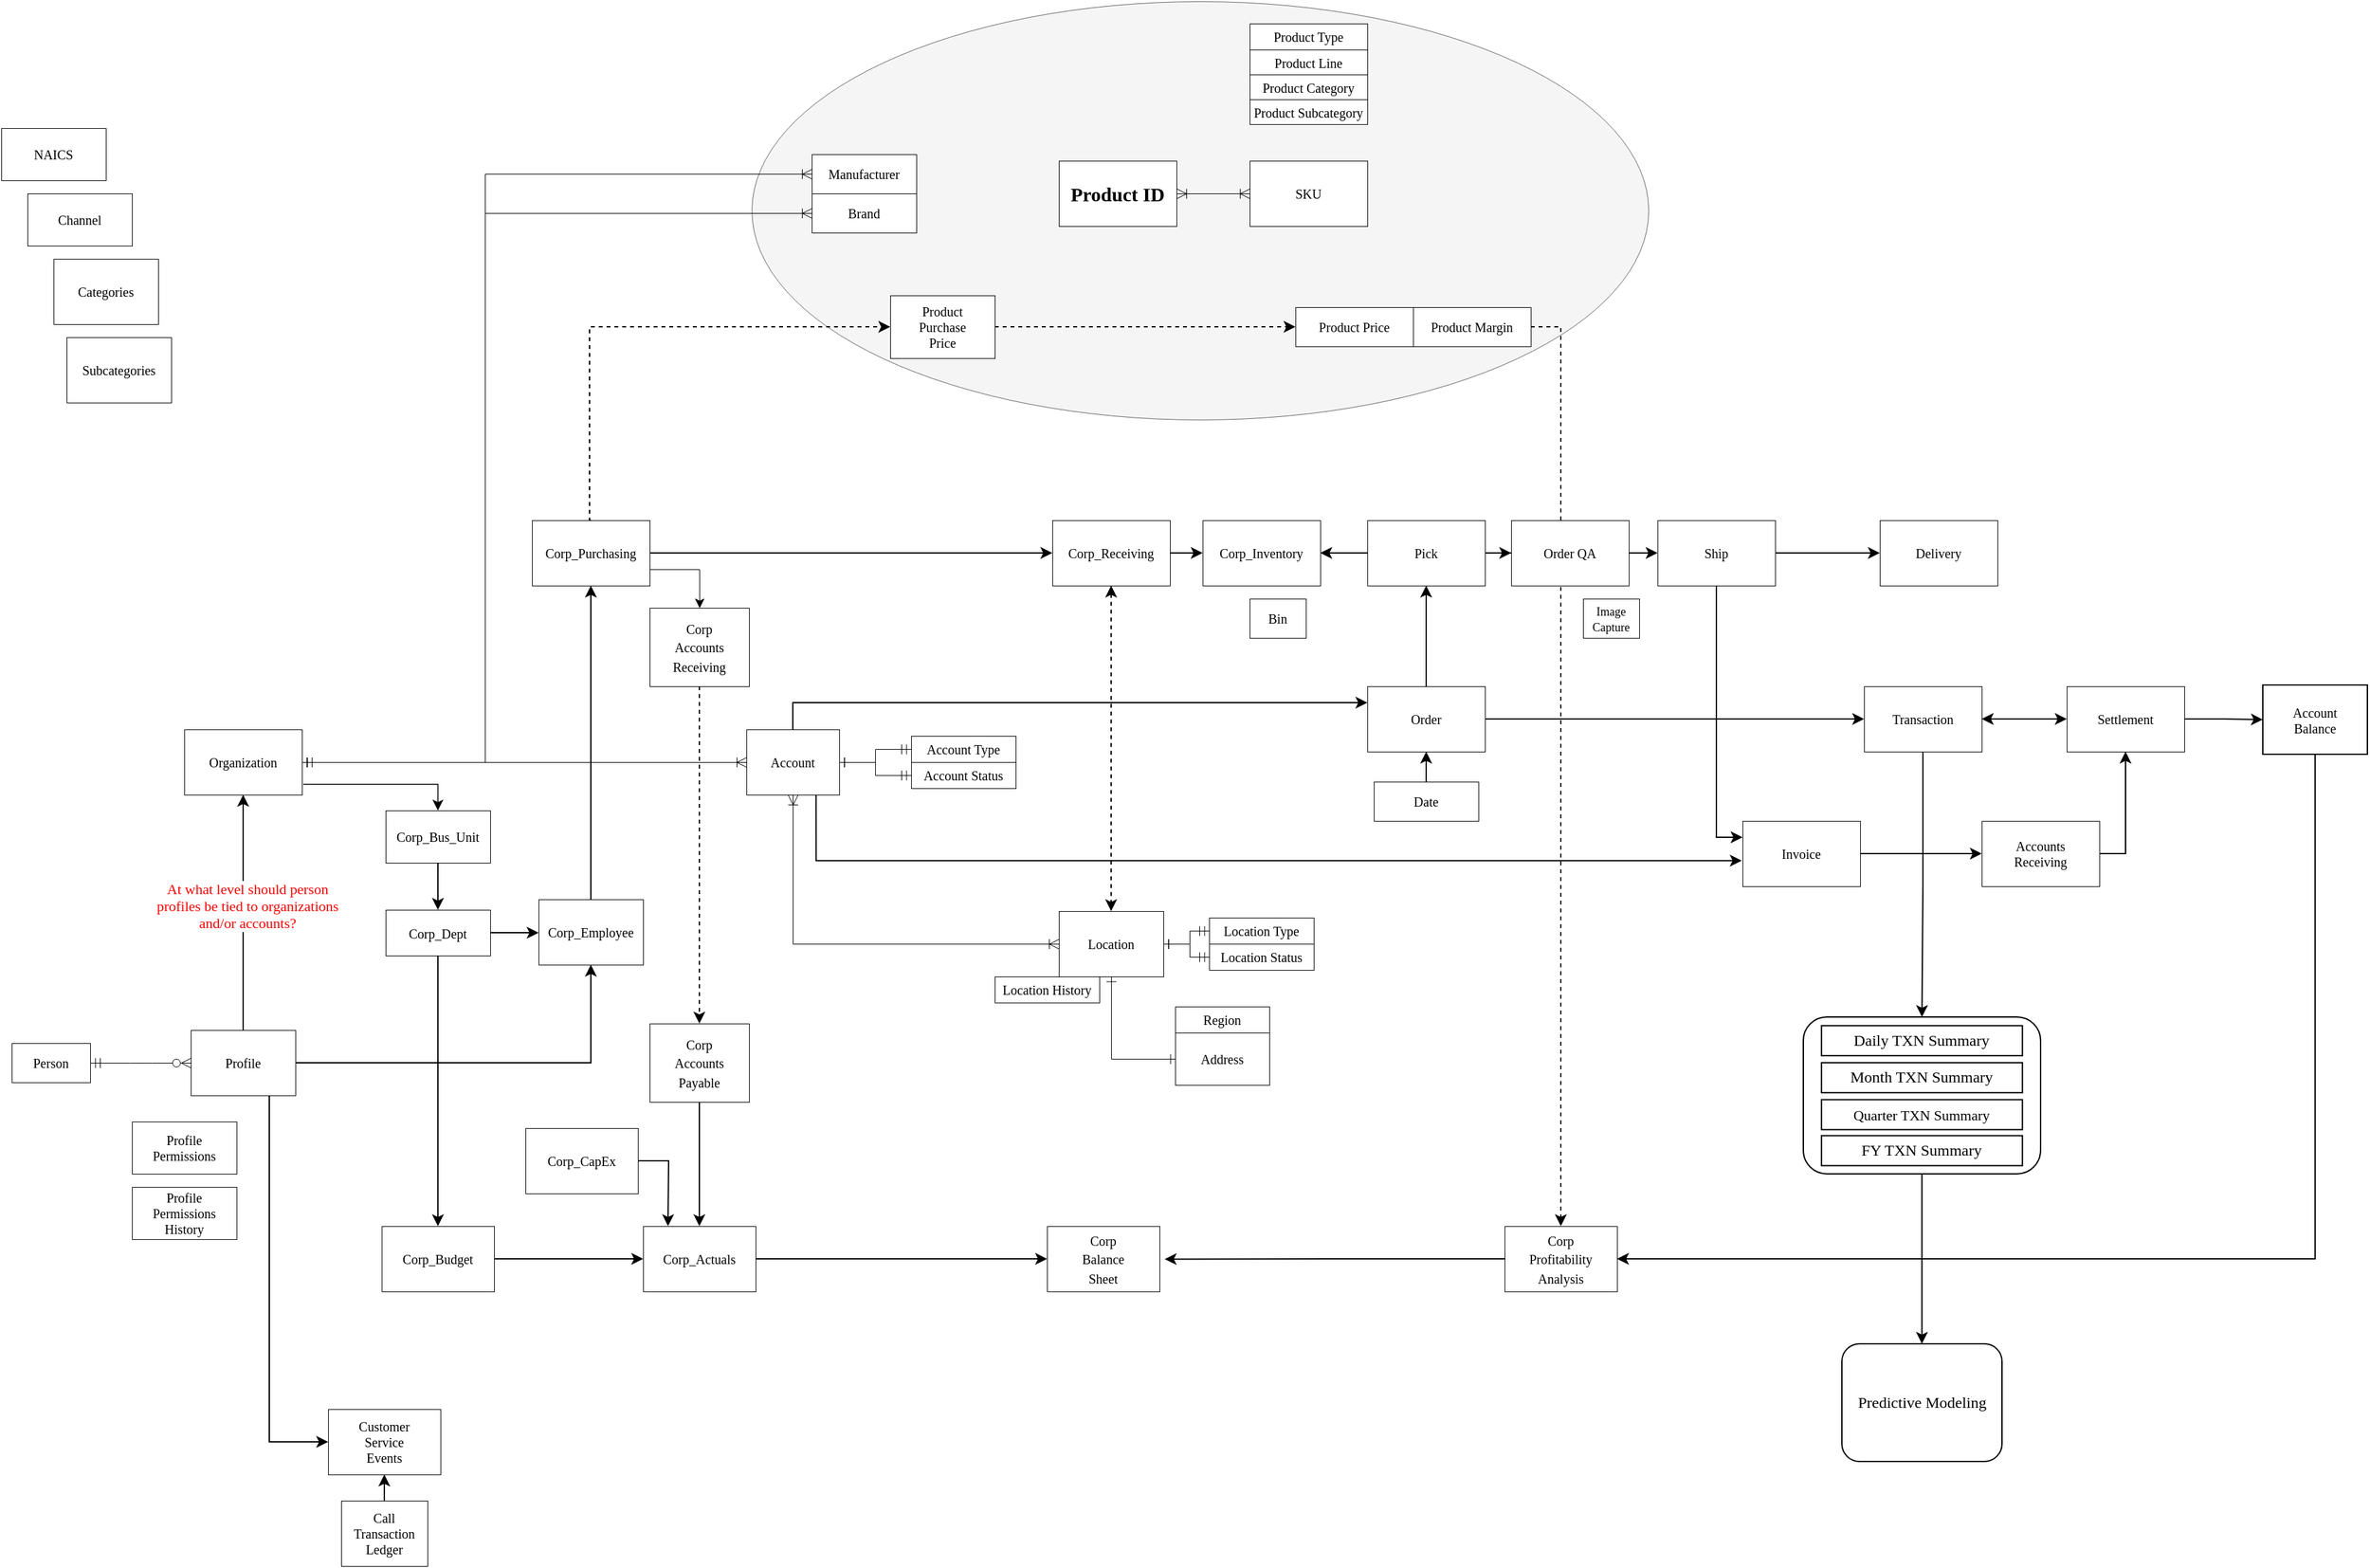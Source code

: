 <mxfile version="24.7.6">
  <diagram name="Conceptual-DM" id="KIrqLjhTBJLKY9A5fa0m">
    <mxGraphModel dx="1358" dy="1911" grid="1" gridSize="10" guides="1" tooltips="1" connect="1" arrows="1" fold="1" page="1" pageScale="1" pageWidth="850" pageHeight="1100" math="0" shadow="0">
      <root>
        <mxCell id="0" />
        <mxCell id="1" parent="0" />
        <mxCell id="O6WFtST-XG4hHvZRbEac-126" value="" style="ellipse;whiteSpace=wrap;html=1;fillColor=#f5f5f5;fontColor=#333333;strokeColor=#666666;strokeWidth=0.5;" vertex="1" parent="1">
          <mxGeometry x="844" y="-777" width="686" height="320" as="geometry" />
        </mxCell>
        <mxCell id="O6WFtST-XG4hHvZRbEac-144" style="edgeStyle=orthogonalEdgeStyle;rounded=0;orthogonalLoop=1;jettySize=auto;html=1;entryX=0;entryY=0.5;entryDx=0;entryDy=0;strokeWidth=0.5;endArrow=ERoneToMany;endFill=0;startArrow=ERoneToMany;startFill=0;" edge="1" parent="1" source="O6WFtST-XG4hHvZRbEac-8" target="O6WFtST-XG4hHvZRbEac-24">
          <mxGeometry relative="1" as="geometry" />
        </mxCell>
        <mxCell id="O6WFtST-XG4hHvZRbEac-8" value="&lt;b&gt;&lt;font style=&quot;font-size: 15px;&quot;&gt;Product ID&lt;/font&gt;&lt;/b&gt;" style="rounded=0;whiteSpace=wrap;html=1;strokeWidth=0.5;fontStyle=0;fontSize=10;fontFamily=Times New Roman;" vertex="1" parent="1">
          <mxGeometry x="1079" y="-655" width="90" height="50" as="geometry" />
        </mxCell>
        <mxCell id="O6WFtST-XG4hHvZRbEac-46" style="edgeStyle=orthogonalEdgeStyle;rounded=0;orthogonalLoop=1;jettySize=auto;html=1;exitX=1;exitY=0.5;exitDx=0;exitDy=0;entryX=0;entryY=0.5;entryDx=0;entryDy=0;startArrow=ERmandOne;startFill=0;endArrow=ERoneToMany;endFill=0;strokeWidth=0.5;" edge="1" parent="1" source="O6WFtST-XG4hHvZRbEac-9" target="O6WFtST-XG4hHvZRbEac-13">
          <mxGeometry relative="1" as="geometry" />
        </mxCell>
        <mxCell id="O6WFtST-XG4hHvZRbEac-71" style="edgeStyle=orthogonalEdgeStyle;rounded=0;orthogonalLoop=1;jettySize=auto;html=1;exitX=1.011;exitY=0.84;exitDx=0;exitDy=0;entryX=0.5;entryY=0;entryDx=0;entryDy=0;strokeWidth=0.75;exitPerimeter=0;" edge="1" parent="1" source="O6WFtST-XG4hHvZRbEac-9" target="O6WFtST-XG4hHvZRbEac-27">
          <mxGeometry relative="1" as="geometry" />
        </mxCell>
        <mxCell id="O6WFtST-XG4hHvZRbEac-9" value="Organization" style="rounded=0;whiteSpace=wrap;html=1;strokeWidth=0.5;fontStyle=0;fontSize=10;fontFamily=Times New Roman;" vertex="1" parent="1">
          <mxGeometry x="410" y="-220" width="90" height="50" as="geometry" />
        </mxCell>
        <mxCell id="O6WFtST-XG4hHvZRbEac-10" value="Person" style="rounded=0;whiteSpace=wrap;html=1;strokeWidth=0.5;fontStyle=0;fontSize=10;fontFamily=Times New Roman;" vertex="1" parent="1">
          <mxGeometry x="278" y="20" width="60" height="30" as="geometry" />
        </mxCell>
        <mxCell id="O6WFtST-XG4hHvZRbEac-87" style="edgeStyle=orthogonalEdgeStyle;rounded=0;orthogonalLoop=1;jettySize=auto;html=1;entryX=0.5;entryY=1;entryDx=0;entryDy=0;" edge="1" parent="1" source="O6WFtST-XG4hHvZRbEac-12" target="O6WFtST-XG4hHvZRbEac-9">
          <mxGeometry relative="1" as="geometry" />
        </mxCell>
        <mxCell id="O6WFtST-XG4hHvZRbEac-88" value="&lt;font color=&quot;#ff0000&quot; face=&quot;Times New Roman&quot;&gt;At what level should person &lt;br&gt;profiles be tied to organizations&lt;br&gt; and/or accounts?&lt;br&gt;&lt;/font&gt;" style="edgeLabel;html=1;align=center;verticalAlign=middle;resizable=0;points=[];" vertex="1" connectable="0" parent="O6WFtST-XG4hHvZRbEac-87">
          <mxGeometry x="0.058" y="-3" relative="1" as="geometry">
            <mxPoint as="offset" />
          </mxGeometry>
        </mxCell>
        <mxCell id="O6WFtST-XG4hHvZRbEac-92" style="edgeStyle=orthogonalEdgeStyle;rounded=0;orthogonalLoop=1;jettySize=auto;html=1;entryX=0.5;entryY=1;entryDx=0;entryDy=0;" edge="1" parent="1" source="O6WFtST-XG4hHvZRbEac-12" target="O6WFtST-XG4hHvZRbEac-25">
          <mxGeometry relative="1" as="geometry" />
        </mxCell>
        <mxCell id="O6WFtST-XG4hHvZRbEac-157" style="edgeStyle=orthogonalEdgeStyle;rounded=0;orthogonalLoop=1;jettySize=auto;html=1;exitX=0.75;exitY=1;exitDx=0;exitDy=0;entryX=0;entryY=0.5;entryDx=0;entryDy=0;" edge="1" parent="1" source="O6WFtST-XG4hHvZRbEac-12" target="O6WFtST-XG4hHvZRbEac-158">
          <mxGeometry relative="1" as="geometry">
            <mxPoint x="474.8" y="330" as="targetPoint" />
          </mxGeometry>
        </mxCell>
        <mxCell id="O6WFtST-XG4hHvZRbEac-12" value="Profile" style="rounded=0;whiteSpace=wrap;html=1;strokeWidth=0.5;fontStyle=0;fontSize=10;fontFamily=Times New Roman;" vertex="1" parent="1">
          <mxGeometry x="415" y="10" width="80" height="50" as="geometry" />
        </mxCell>
        <mxCell id="O6WFtST-XG4hHvZRbEac-49" style="edgeStyle=orthogonalEdgeStyle;rounded=0;orthogonalLoop=1;jettySize=auto;html=1;exitX=1;exitY=0.5;exitDx=0;exitDy=0;startArrow=ERone;startFill=0;strokeWidth=0.5;endArrow=ERmandOne;endFill=0;" edge="1" parent="1" source="O6WFtST-XG4hHvZRbEac-13" target="O6WFtST-XG4hHvZRbEac-41">
          <mxGeometry relative="1" as="geometry" />
        </mxCell>
        <mxCell id="O6WFtST-XG4hHvZRbEac-82" style="edgeStyle=orthogonalEdgeStyle;rounded=0;orthogonalLoop=1;jettySize=auto;html=1;entryX=0;entryY=0.5;entryDx=0;entryDy=0;startArrow=ERoneToMany;startFill=0;endArrow=ERoneToMany;endFill=0;strokeWidth=0.5;exitX=0.5;exitY=1;exitDx=0;exitDy=0;" edge="1" parent="1" source="O6WFtST-XG4hHvZRbEac-13" target="O6WFtST-XG4hHvZRbEac-63">
          <mxGeometry relative="1" as="geometry">
            <mxPoint x="880" y="-90" as="sourcePoint" />
          </mxGeometry>
        </mxCell>
        <mxCell id="O6WFtST-XG4hHvZRbEac-115" style="edgeStyle=orthogonalEdgeStyle;rounded=0;orthogonalLoop=1;jettySize=auto;html=1;exitX=0.5;exitY=0;exitDx=0;exitDy=0;entryX=0;entryY=0.25;entryDx=0;entryDy=0;" edge="1" parent="1" source="O6WFtST-XG4hHvZRbEac-13" target="O6WFtST-XG4hHvZRbEac-36">
          <mxGeometry relative="1" as="geometry" />
        </mxCell>
        <mxCell id="O6WFtST-XG4hHvZRbEac-13" value="Account" style="rounded=0;whiteSpace=wrap;html=1;strokeWidth=0.5;fontStyle=0;fontSize=10;fontFamily=Times New Roman;" vertex="1" parent="1">
          <mxGeometry x="840" y="-220" width="71" height="50" as="geometry" />
        </mxCell>
        <mxCell id="O6WFtST-XG4hHvZRbEac-16" value="Categories" style="rounded=0;whiteSpace=wrap;html=1;strokeWidth=0.5;fontStyle=0;fontSize=10;fontFamily=Times New Roman;" vertex="1" parent="1">
          <mxGeometry x="310" y="-580" width="80" height="50" as="geometry" />
        </mxCell>
        <mxCell id="O6WFtST-XG4hHvZRbEac-17" value="Brand" style="rounded=0;whiteSpace=wrap;html=1;strokeWidth=0.5;fontStyle=0;fontSize=10;fontFamily=Times New Roman;" vertex="1" parent="1">
          <mxGeometry x="890" y="-630" width="80" height="30" as="geometry" />
        </mxCell>
        <mxCell id="O6WFtST-XG4hHvZRbEac-18" value="Manufacturer" style="rounded=0;whiteSpace=wrap;html=1;strokeWidth=0.5;fontStyle=0;fontSize=10;fontFamily=Times New Roman;" vertex="1" parent="1">
          <mxGeometry x="890" y="-660" width="80" height="30" as="geometry" />
        </mxCell>
        <mxCell id="O6WFtST-XG4hHvZRbEac-20" value="" style="edgeStyle=entityRelationEdgeStyle;fontSize=12;html=1;endArrow=ERzeroToMany;startArrow=ERmandOne;rounded=0;strokeWidth=0.5;exitX=1;exitY=0.5;exitDx=0;exitDy=0;entryX=0;entryY=0.5;entryDx=0;entryDy=0;" edge="1" parent="1" source="O6WFtST-XG4hHvZRbEac-10" target="O6WFtST-XG4hHvZRbEac-12">
          <mxGeometry width="100" height="100" relative="1" as="geometry">
            <mxPoint x="350" y="220" as="sourcePoint" />
            <mxPoint x="450" y="120" as="targetPoint" />
          </mxGeometry>
        </mxCell>
        <mxCell id="O6WFtST-XG4hHvZRbEac-21" value="NAICS" style="rounded=0;whiteSpace=wrap;html=1;strokeWidth=0.5;fontStyle=0;fontSize=10;fontFamily=Times New Roman;" vertex="1" parent="1">
          <mxGeometry x="270" y="-680" width="80" height="40" as="geometry" />
        </mxCell>
        <mxCell id="O6WFtST-XG4hHvZRbEac-22" value="Address" style="rounded=0;whiteSpace=wrap;html=1;strokeWidth=0.5;fontStyle=0;fontSize=10;fontFamily=Times New Roman;" vertex="1" parent="1">
          <mxGeometry x="1168" y="12" width="72" height="40" as="geometry" />
        </mxCell>
        <mxCell id="O6WFtST-XG4hHvZRbEac-23" value="Subcategories" style="rounded=0;whiteSpace=wrap;html=1;strokeWidth=0.5;fontStyle=0;fontSize=10;fontFamily=Times New Roman;" vertex="1" parent="1">
          <mxGeometry x="320" y="-520" width="80" height="50" as="geometry" />
        </mxCell>
        <mxCell id="O6WFtST-XG4hHvZRbEac-24" value="SKU" style="rounded=0;whiteSpace=wrap;html=1;strokeWidth=0.5;fontStyle=0;fontSize=10;fontFamily=Times New Roman;" vertex="1" parent="1">
          <mxGeometry x="1225" y="-655" width="90" height="50" as="geometry" />
        </mxCell>
        <mxCell id="O6WFtST-XG4hHvZRbEac-93" style="edgeStyle=orthogonalEdgeStyle;rounded=0;orthogonalLoop=1;jettySize=auto;html=1;entryX=0.5;entryY=1;entryDx=0;entryDy=0;" edge="1" parent="1" source="O6WFtST-XG4hHvZRbEac-25" target="O6WFtST-XG4hHvZRbEac-30">
          <mxGeometry relative="1" as="geometry" />
        </mxCell>
        <mxCell id="O6WFtST-XG4hHvZRbEac-25" value="Corp_Employee" style="rounded=0;whiteSpace=wrap;html=1;strokeWidth=0.5;fontStyle=0;fontSize=10;fontFamily=Times New Roman;" vertex="1" parent="1">
          <mxGeometry x="681" y="-90" width="80" height="50" as="geometry" />
        </mxCell>
        <mxCell id="O6WFtST-XG4hHvZRbEac-91" style="edgeStyle=orthogonalEdgeStyle;rounded=0;orthogonalLoop=1;jettySize=auto;html=1;exitX=1;exitY=0.5;exitDx=0;exitDy=0;entryX=0;entryY=0.5;entryDx=0;entryDy=0;" edge="1" parent="1" source="O6WFtST-XG4hHvZRbEac-26" target="O6WFtST-XG4hHvZRbEac-25">
          <mxGeometry relative="1" as="geometry" />
        </mxCell>
        <mxCell id="O6WFtST-XG4hHvZRbEac-130" style="edgeStyle=orthogonalEdgeStyle;rounded=0;orthogonalLoop=1;jettySize=auto;html=1;" edge="1" parent="1" source="O6WFtST-XG4hHvZRbEac-26" target="O6WFtST-XG4hHvZRbEac-131">
          <mxGeometry relative="1" as="geometry">
            <mxPoint x="604" y="290" as="targetPoint" />
          </mxGeometry>
        </mxCell>
        <mxCell id="O6WFtST-XG4hHvZRbEac-26" value="Corp_Dept" style="rounded=0;whiteSpace=wrap;html=1;strokeWidth=0.5;fontStyle=0;fontSize=10;fontFamily=Times New Roman;" vertex="1" parent="1">
          <mxGeometry x="564" y="-82" width="80" height="35" as="geometry" />
        </mxCell>
        <mxCell id="O6WFtST-XG4hHvZRbEac-90" style="edgeStyle=orthogonalEdgeStyle;rounded=0;orthogonalLoop=1;jettySize=auto;html=1;exitX=0.5;exitY=1;exitDx=0;exitDy=0;entryX=0.5;entryY=0;entryDx=0;entryDy=0;" edge="1" parent="1" source="O6WFtST-XG4hHvZRbEac-27" target="O6WFtST-XG4hHvZRbEac-26">
          <mxGeometry relative="1" as="geometry" />
        </mxCell>
        <mxCell id="O6WFtST-XG4hHvZRbEac-27" value="Corp_Bus_Unit" style="rounded=0;whiteSpace=wrap;html=1;strokeWidth=0.5;fontStyle=0;fontSize=10;fontFamily=Times New Roman;" vertex="1" parent="1">
          <mxGeometry x="564" y="-158" width="80" height="40" as="geometry" />
        </mxCell>
        <mxCell id="O6WFtST-XG4hHvZRbEac-28" value="Channel" style="rounded=0;whiteSpace=wrap;html=1;strokeWidth=0.5;fontStyle=0;fontSize=10;fontFamily=Times New Roman;" vertex="1" parent="1">
          <mxGeometry x="290" y="-630" width="80" height="40" as="geometry" />
        </mxCell>
        <mxCell id="O6WFtST-XG4hHvZRbEac-29" value="Corp_Inventory" style="rounded=0;whiteSpace=wrap;html=1;strokeWidth=0.5;fontStyle=0;fontSize=10;fontFamily=Times New Roman;" vertex="1" parent="1">
          <mxGeometry x="1189" y="-380" width="90" height="50" as="geometry" />
        </mxCell>
        <mxCell id="O6WFtST-XG4hHvZRbEac-96" style="edgeStyle=orthogonalEdgeStyle;rounded=0;orthogonalLoop=1;jettySize=auto;html=1;exitX=1;exitY=0.5;exitDx=0;exitDy=0;entryX=0;entryY=0.5;entryDx=0;entryDy=0;" edge="1" parent="1" source="O6WFtST-XG4hHvZRbEac-30" target="O6WFtST-XG4hHvZRbEac-94">
          <mxGeometry relative="1" as="geometry" />
        </mxCell>
        <mxCell id="O6WFtST-XG4hHvZRbEac-152" style="edgeStyle=orthogonalEdgeStyle;rounded=0;orthogonalLoop=1;jettySize=auto;html=1;exitX=1;exitY=0.75;exitDx=0;exitDy=0;strokeWidth=0.5;" edge="1" parent="1" source="O6WFtST-XG4hHvZRbEac-30" target="O6WFtST-XG4hHvZRbEac-151">
          <mxGeometry relative="1" as="geometry" />
        </mxCell>
        <mxCell id="O6WFtST-XG4hHvZRbEac-30" value="Corp_Purchasing" style="rounded=0;whiteSpace=wrap;html=1;strokeWidth=0.5;fontStyle=0;fontSize=10;fontFamily=Times New Roman;" vertex="1" parent="1">
          <mxGeometry x="676" y="-380" width="90" height="50" as="geometry" />
        </mxCell>
        <mxCell id="O6WFtST-XG4hHvZRbEac-103" style="edgeStyle=orthogonalEdgeStyle;rounded=0;orthogonalLoop=1;jettySize=auto;html=1;exitX=1;exitY=0.5;exitDx=0;exitDy=0;entryX=0;entryY=0.5;entryDx=0;entryDy=0;startArrow=classic;startFill=1;" edge="1" parent="1" source="O6WFtST-XG4hHvZRbEac-31" target="O6WFtST-XG4hHvZRbEac-38">
          <mxGeometry relative="1" as="geometry" />
        </mxCell>
        <mxCell id="O6WFtST-XG4hHvZRbEac-136" style="edgeStyle=orthogonalEdgeStyle;rounded=0;orthogonalLoop=1;jettySize=auto;html=1;exitX=0.5;exitY=1;exitDx=0;exitDy=0;entryX=1;entryY=0.5;entryDx=0;entryDy=0;" edge="1" parent="1" source="O6WFtST-XG4hHvZRbEac-120" target="O6WFtST-XG4hHvZRbEac-137">
          <mxGeometry relative="1" as="geometry">
            <mxPoint x="1740.2" y="140" as="targetPoint" />
          </mxGeometry>
        </mxCell>
        <mxCell id="O6WFtST-XG4hHvZRbEac-164" style="edgeStyle=orthogonalEdgeStyle;rounded=0;orthogonalLoop=1;jettySize=auto;html=1;exitX=0.5;exitY=1;exitDx=0;exitDy=0;entryX=0.5;entryY=0;entryDx=0;entryDy=0;" edge="1" parent="1" source="O6WFtST-XG4hHvZRbEac-31" target="O6WFtST-XG4hHvZRbEac-165">
          <mxGeometry relative="1" as="geometry">
            <mxPoint x="1740.4" y="30" as="targetPoint" />
          </mxGeometry>
        </mxCell>
        <mxCell id="O6WFtST-XG4hHvZRbEac-31" value="Transaction" style="rounded=0;whiteSpace=wrap;html=1;strokeWidth=0.5;fontStyle=0;fontSize=10;fontFamily=Times New Roman;" vertex="1" parent="1">
          <mxGeometry x="1695" y="-253" width="90" height="50" as="geometry" />
        </mxCell>
        <mxCell id="O6WFtST-XG4hHvZRbEac-32" value="Region" style="rounded=0;whiteSpace=wrap;html=1;strokeWidth=0.5;fontStyle=0;fontSize=10;fontFamily=Times New Roman;" vertex="1" parent="1">
          <mxGeometry x="1168" y="-8" width="72" height="20" as="geometry" />
        </mxCell>
        <mxCell id="O6WFtST-XG4hHvZRbEac-34" value="Product Type" style="rounded=0;whiteSpace=wrap;html=1;strokeWidth=0.5;fontStyle=0;fontSize=10;fontFamily=Times New Roman;" vertex="1" parent="1">
          <mxGeometry x="1225" y="-760" width="90" height="20" as="geometry" />
        </mxCell>
        <mxCell id="O6WFtST-XG4hHvZRbEac-35" value="Product Line" style="rounded=0;whiteSpace=wrap;html=1;strokeWidth=0.5;fontStyle=0;fontSize=10;fontFamily=Times New Roman;" vertex="1" parent="1">
          <mxGeometry x="1225" y="-740" width="90" height="19" as="geometry" />
        </mxCell>
        <mxCell id="O6WFtST-XG4hHvZRbEac-102" style="edgeStyle=orthogonalEdgeStyle;rounded=0;orthogonalLoop=1;jettySize=auto;html=1;exitX=1;exitY=0.5;exitDx=0;exitDy=0;entryX=0;entryY=0.5;entryDx=0;entryDy=0;" edge="1" parent="1" source="O6WFtST-XG4hHvZRbEac-36" target="O6WFtST-XG4hHvZRbEac-31">
          <mxGeometry relative="1" as="geometry" />
        </mxCell>
        <mxCell id="O6WFtST-XG4hHvZRbEac-106" style="edgeStyle=orthogonalEdgeStyle;rounded=0;orthogonalLoop=1;jettySize=auto;html=1;exitX=0.5;exitY=0;exitDx=0;exitDy=0;entryX=0.5;entryY=1;entryDx=0;entryDy=0;" edge="1" parent="1" source="O6WFtST-XG4hHvZRbEac-36" target="O6WFtST-XG4hHvZRbEac-100">
          <mxGeometry relative="1" as="geometry" />
        </mxCell>
        <mxCell id="O6WFtST-XG4hHvZRbEac-36" value="Order" style="rounded=0;whiteSpace=wrap;html=1;strokeWidth=0.5;fontStyle=0;fontSize=10;fontFamily=Times New Roman;" vertex="1" parent="1">
          <mxGeometry x="1315" y="-253" width="90" height="50" as="geometry" />
        </mxCell>
        <mxCell id="O6WFtST-XG4hHvZRbEac-112" value="" style="edgeStyle=orthogonalEdgeStyle;rounded=0;orthogonalLoop=1;jettySize=auto;html=1;" edge="1" parent="1" source="O6WFtST-XG4hHvZRbEac-37" target="O6WFtST-XG4hHvZRbEac-111">
          <mxGeometry relative="1" as="geometry" />
        </mxCell>
        <mxCell id="O6WFtST-XG4hHvZRbEac-37" value="Invoice" style="rounded=0;whiteSpace=wrap;html=1;strokeWidth=0.5;fontStyle=0;fontSize=10;fontFamily=Times New Roman;" vertex="1" parent="1">
          <mxGeometry x="1602" y="-150" width="90" height="50" as="geometry" />
        </mxCell>
        <mxCell id="O6WFtST-XG4hHvZRbEac-119" style="edgeStyle=orthogonalEdgeStyle;rounded=0;orthogonalLoop=1;jettySize=auto;html=1;exitX=1;exitY=0.5;exitDx=0;exitDy=0;" edge="1" parent="1" source="O6WFtST-XG4hHvZRbEac-38" target="O6WFtST-XG4hHvZRbEac-120">
          <mxGeometry relative="1" as="geometry">
            <mxPoint x="1980" y="-227.6" as="targetPoint" />
          </mxGeometry>
        </mxCell>
        <mxCell id="O6WFtST-XG4hHvZRbEac-38" value="Settlement" style="rounded=0;whiteSpace=wrap;html=1;strokeWidth=0.5;fontStyle=0;fontSize=10;fontFamily=Times New Roman;" vertex="1" parent="1">
          <mxGeometry x="1850" y="-253" width="90" height="50" as="geometry" />
        </mxCell>
        <mxCell id="O6WFtST-XG4hHvZRbEac-41" value="Account Type" style="rounded=0;whiteSpace=wrap;html=1;strokeWidth=0.5;fontStyle=0;fontSize=10;fontFamily=Times New Roman;" vertex="1" parent="1">
          <mxGeometry x="966" y="-215" width="80" height="20" as="geometry" />
        </mxCell>
        <mxCell id="O6WFtST-XG4hHvZRbEac-117" style="edgeStyle=orthogonalEdgeStyle;rounded=0;orthogonalLoop=1;jettySize=auto;html=1;" edge="1" parent="1" source="O6WFtST-XG4hHvZRbEac-42" target="O6WFtST-XG4hHvZRbEac-36">
          <mxGeometry relative="1" as="geometry" />
        </mxCell>
        <mxCell id="O6WFtST-XG4hHvZRbEac-42" value="Date" style="rounded=0;whiteSpace=wrap;html=1;strokeWidth=0.5;fontStyle=0;fontSize=10;fontFamily=Times New Roman;" vertex="1" parent="1">
          <mxGeometry x="1320" y="-180" width="80" height="30" as="geometry" />
        </mxCell>
        <mxCell id="O6WFtST-XG4hHvZRbEac-47" style="edgeStyle=orthogonalEdgeStyle;rounded=0;orthogonalLoop=1;jettySize=auto;html=1;startArrow=ERmandOne;startFill=0;endArrow=ERoneToMany;endFill=0;strokeWidth=0.5;exitX=1;exitY=0.5;exitDx=0;exitDy=0;entryX=0;entryY=0.5;entryDx=0;entryDy=0;" edge="1" parent="1" source="O6WFtST-XG4hHvZRbEac-9" target="O6WFtST-XG4hHvZRbEac-17">
          <mxGeometry relative="1" as="geometry">
            <mxPoint x="570" y="-220" as="sourcePoint" />
            <mxPoint x="800" y="-620" as="targetPoint" />
            <Array as="points">
              <mxPoint x="640" y="-195" />
              <mxPoint x="640" y="-615" />
            </Array>
          </mxGeometry>
        </mxCell>
        <mxCell id="O6WFtST-XG4hHvZRbEac-48" style="edgeStyle=orthogonalEdgeStyle;rounded=0;orthogonalLoop=1;jettySize=auto;html=1;entryX=0;entryY=0.5;entryDx=0;entryDy=0;startArrow=ERmandOne;startFill=0;endArrow=ERoneToMany;endFill=0;strokeWidth=0.5;exitX=1;exitY=0.5;exitDx=0;exitDy=0;" edge="1" parent="1" source="O6WFtST-XG4hHvZRbEac-9" target="O6WFtST-XG4hHvZRbEac-18">
          <mxGeometry relative="1" as="geometry">
            <mxPoint x="510" y="-185" as="sourcePoint" />
            <mxPoint x="569" y="-80" as="targetPoint" />
            <Array as="points">
              <mxPoint x="640" y="-195" />
              <mxPoint x="640" y="-645" />
            </Array>
          </mxGeometry>
        </mxCell>
        <mxCell id="O6WFtST-XG4hHvZRbEac-50" style="edgeStyle=orthogonalEdgeStyle;rounded=0;orthogonalLoop=1;jettySize=auto;html=1;exitX=1;exitY=0.5;exitDx=0;exitDy=0;startArrow=ERone;startFill=0;strokeWidth=0.5;endArrow=ERmandOne;endFill=0;" edge="1" parent="1" target="O6WFtST-XG4hHvZRbEac-51" source="O6WFtST-XG4hHvZRbEac-13">
          <mxGeometry relative="1" as="geometry">
            <mxPoint x="930" y="-185" as="sourcePoint" />
          </mxGeometry>
        </mxCell>
        <mxCell id="O6WFtST-XG4hHvZRbEac-51" value="Account Status" style="rounded=0;whiteSpace=wrap;html=1;strokeWidth=0.5;fontStyle=0;fontSize=10;fontFamily=Times New Roman;" vertex="1" parent="1">
          <mxGeometry x="966" y="-195" width="80" height="20" as="geometry" />
        </mxCell>
        <mxCell id="O6WFtST-XG4hHvZRbEac-62" style="edgeStyle=orthogonalEdgeStyle;rounded=0;orthogonalLoop=1;jettySize=auto;html=1;exitX=1;exitY=0.5;exitDx=0;exitDy=0;startArrow=ERone;startFill=0;strokeWidth=0.5;endArrow=ERmandOne;endFill=0;" edge="1" parent="1" source="O6WFtST-XG4hHvZRbEac-63" target="O6WFtST-XG4hHvZRbEac-64">
          <mxGeometry relative="1" as="geometry" />
        </mxCell>
        <mxCell id="O6WFtST-XG4hHvZRbEac-83" style="edgeStyle=orthogonalEdgeStyle;rounded=0;orthogonalLoop=1;jettySize=auto;html=1;exitX=0.5;exitY=1;exitDx=0;exitDy=0;entryX=0;entryY=0.5;entryDx=0;entryDy=0;strokeWidth=0.5;startArrow=ERone;startFill=0;endArrow=ERone;endFill=0;" edge="1" parent="1" source="O6WFtST-XG4hHvZRbEac-63" target="O6WFtST-XG4hHvZRbEac-22">
          <mxGeometry relative="1" as="geometry" />
        </mxCell>
        <mxCell id="O6WFtST-XG4hHvZRbEac-63" value="Location" style="rounded=0;whiteSpace=wrap;html=1;strokeWidth=0.5;fontStyle=0;fontSize=10;fontFamily=Times New Roman;" vertex="1" parent="1">
          <mxGeometry x="1079" y="-81" width="80" height="50" as="geometry" />
        </mxCell>
        <mxCell id="O6WFtST-XG4hHvZRbEac-64" value="Location Type" style="rounded=0;whiteSpace=wrap;html=1;strokeWidth=0.5;fontStyle=0;fontSize=10;fontFamily=Times New Roman;" vertex="1" parent="1">
          <mxGeometry x="1194" y="-76" width="80" height="20" as="geometry" />
        </mxCell>
        <mxCell id="O6WFtST-XG4hHvZRbEac-65" style="edgeStyle=orthogonalEdgeStyle;rounded=0;orthogonalLoop=1;jettySize=auto;html=1;exitX=1;exitY=0.5;exitDx=0;exitDy=0;startArrow=ERone;startFill=0;strokeWidth=0.5;endArrow=ERmandOne;endFill=0;" edge="1" parent="1" source="O6WFtST-XG4hHvZRbEac-63" target="O6WFtST-XG4hHvZRbEac-66">
          <mxGeometry relative="1" as="geometry">
            <mxPoint x="1169" y="-46" as="sourcePoint" />
          </mxGeometry>
        </mxCell>
        <mxCell id="O6WFtST-XG4hHvZRbEac-66" value="Location Status" style="rounded=0;whiteSpace=wrap;html=1;strokeWidth=0.5;fontStyle=0;fontSize=10;fontFamily=Times New Roman;" vertex="1" parent="1">
          <mxGeometry x="1194" y="-56" width="80" height="20" as="geometry" />
        </mxCell>
        <mxCell id="O6WFtST-XG4hHvZRbEac-84" value="Location History" style="rounded=0;whiteSpace=wrap;html=1;strokeWidth=0.5;fontStyle=0;fontSize=10;fontFamily=Times New Roman;" vertex="1" parent="1">
          <mxGeometry x="1030" y="-31" width="80" height="20" as="geometry" />
        </mxCell>
        <mxCell id="O6WFtST-XG4hHvZRbEac-89" value="Profile&lt;br&gt;Permissions&lt;br&gt;History" style="rounded=0;whiteSpace=wrap;html=1;strokeWidth=0.5;fontStyle=0;fontSize=10;fontFamily=Times New Roman;" vertex="1" parent="1">
          <mxGeometry x="370" y="130" width="80" height="40" as="geometry" />
        </mxCell>
        <mxCell id="O6WFtST-XG4hHvZRbEac-95" style="edgeStyle=orthogonalEdgeStyle;rounded=0;orthogonalLoop=1;jettySize=auto;html=1;entryX=0;entryY=0.5;entryDx=0;entryDy=0;" edge="1" parent="1" source="O6WFtST-XG4hHvZRbEac-94" target="O6WFtST-XG4hHvZRbEac-29">
          <mxGeometry relative="1" as="geometry" />
        </mxCell>
        <mxCell id="O6WFtST-XG4hHvZRbEac-97" style="edgeStyle=orthogonalEdgeStyle;rounded=0;orthogonalLoop=1;jettySize=auto;html=1;entryX=0.5;entryY=0;entryDx=0;entryDy=0;startArrow=classic;startFill=1;dashed=1;" edge="1" parent="1" source="O6WFtST-XG4hHvZRbEac-94" target="O6WFtST-XG4hHvZRbEac-63">
          <mxGeometry relative="1" as="geometry" />
        </mxCell>
        <mxCell id="O6WFtST-XG4hHvZRbEac-94" value="Corp_Receiving" style="rounded=0;whiteSpace=wrap;html=1;strokeWidth=0.5;fontStyle=0;fontSize=10;fontFamily=Times New Roman;" vertex="1" parent="1">
          <mxGeometry x="1074" y="-380" width="90" height="50" as="geometry" />
        </mxCell>
        <mxCell id="O6WFtST-XG4hHvZRbEac-105" style="edgeStyle=orthogonalEdgeStyle;rounded=0;orthogonalLoop=1;jettySize=auto;html=1;exitX=0;exitY=0.5;exitDx=0;exitDy=0;entryX=1;entryY=0.5;entryDx=0;entryDy=0;" edge="1" parent="1" source="O6WFtST-XG4hHvZRbEac-100" target="O6WFtST-XG4hHvZRbEac-29">
          <mxGeometry relative="1" as="geometry" />
        </mxCell>
        <mxCell id="O6WFtST-XG4hHvZRbEac-128" value="" style="edgeStyle=orthogonalEdgeStyle;rounded=0;orthogonalLoop=1;jettySize=auto;html=1;" edge="1" parent="1" source="O6WFtST-XG4hHvZRbEac-100" target="O6WFtST-XG4hHvZRbEac-127">
          <mxGeometry relative="1" as="geometry" />
        </mxCell>
        <mxCell id="O6WFtST-XG4hHvZRbEac-100" value="Pick" style="rounded=0;whiteSpace=wrap;html=1;strokeWidth=0.5;fontStyle=0;fontSize=10;fontFamily=Times New Roman;" vertex="1" parent="1">
          <mxGeometry x="1315" y="-380" width="90" height="50" as="geometry" />
        </mxCell>
        <mxCell id="O6WFtST-XG4hHvZRbEac-109" style="edgeStyle=orthogonalEdgeStyle;rounded=0;orthogonalLoop=1;jettySize=auto;html=1;exitX=1;exitY=0.5;exitDx=0;exitDy=0;entryX=0;entryY=0.5;entryDx=0;entryDy=0;" edge="1" parent="1" source="O6WFtST-XG4hHvZRbEac-101" target="O6WFtST-XG4hHvZRbEac-108">
          <mxGeometry relative="1" as="geometry" />
        </mxCell>
        <mxCell id="O6WFtST-XG4hHvZRbEac-101" value="Ship" style="rounded=0;whiteSpace=wrap;html=1;strokeWidth=0.5;fontStyle=0;fontSize=10;fontFamily=Times New Roman;" vertex="1" parent="1">
          <mxGeometry x="1537" y="-380" width="90" height="50" as="geometry" />
        </mxCell>
        <mxCell id="O6WFtST-XG4hHvZRbEac-108" value="Delivery" style="rounded=0;whiteSpace=wrap;html=1;strokeWidth=0.5;fontStyle=0;fontSize=10;fontFamily=Times New Roman;" vertex="1" parent="1">
          <mxGeometry x="1707" y="-380" width="90" height="50" as="geometry" />
        </mxCell>
        <mxCell id="O6WFtST-XG4hHvZRbEac-110" style="edgeStyle=orthogonalEdgeStyle;rounded=0;orthogonalLoop=1;jettySize=auto;html=1;exitX=0.5;exitY=1;exitDx=0;exitDy=0;entryX=0;entryY=0.25;entryDx=0;entryDy=0;" edge="1" parent="1" source="O6WFtST-XG4hHvZRbEac-101" target="O6WFtST-XG4hHvZRbEac-37">
          <mxGeometry relative="1" as="geometry">
            <mxPoint x="1577" y="-120" as="targetPoint" />
          </mxGeometry>
        </mxCell>
        <mxCell id="O6WFtST-XG4hHvZRbEac-114" style="edgeStyle=orthogonalEdgeStyle;rounded=0;orthogonalLoop=1;jettySize=auto;html=1;exitX=1;exitY=0.5;exitDx=0;exitDy=0;entryX=0.5;entryY=1;entryDx=0;entryDy=0;" edge="1" parent="1" source="O6WFtST-XG4hHvZRbEac-111" target="O6WFtST-XG4hHvZRbEac-38">
          <mxGeometry relative="1" as="geometry">
            <mxPoint x="1890.2" y="-200" as="targetPoint" />
          </mxGeometry>
        </mxCell>
        <mxCell id="O6WFtST-XG4hHvZRbEac-111" value="Accounts&lt;br&gt;Receiving" style="rounded=0;whiteSpace=wrap;html=1;strokeWidth=0.5;fontStyle=0;fontSize=10;fontFamily=Times New Roman;" vertex="1" parent="1">
          <mxGeometry x="1785" y="-150" width="90" height="50" as="geometry" />
        </mxCell>
        <mxCell id="O6WFtST-XG4hHvZRbEac-113" style="edgeStyle=orthogonalEdgeStyle;rounded=0;orthogonalLoop=1;jettySize=auto;html=1;exitX=0.75;exitY=1;exitDx=0;exitDy=0;entryX=-0.007;entryY=0.608;entryDx=0;entryDy=0;entryPerimeter=0;" edge="1" parent="1" source="O6WFtST-XG4hHvZRbEac-13" target="O6WFtST-XG4hHvZRbEac-37">
          <mxGeometry relative="1" as="geometry" />
        </mxCell>
        <mxCell id="O6WFtST-XG4hHvZRbEac-116" value="Profile&lt;br&gt;Permissions" style="rounded=0;whiteSpace=wrap;html=1;strokeWidth=0.5;fontStyle=0;fontSize=10;fontFamily=Times New Roman;" vertex="1" parent="1">
          <mxGeometry x="370" y="80" width="80" height="40" as="geometry" />
        </mxCell>
        <mxCell id="O6WFtST-XG4hHvZRbEac-120" value="Account&lt;br&gt;Balance" style="rounded=0;whiteSpace=wrap;html=1;fontFamily=Times New Roman;fontSize=10;" vertex="1" parent="1">
          <mxGeometry x="2000" y="-254" width="80" height="53" as="geometry" />
        </mxCell>
        <mxCell id="O6WFtST-XG4hHvZRbEac-124" style="edgeStyle=orthogonalEdgeStyle;rounded=0;orthogonalLoop=1;jettySize=auto;html=1;exitX=0.5;exitY=0;exitDx=0;exitDy=0;dashed=1;entryX=0;entryY=0.5;entryDx=0;entryDy=0;" edge="1" parent="1" source="O6WFtST-XG4hHvZRbEac-30" target="O6WFtST-XG4hHvZRbEac-139">
          <mxGeometry relative="1" as="geometry">
            <mxPoint x="870" y="-450" as="targetPoint" />
            <Array as="points">
              <mxPoint x="720" y="-380" />
              <mxPoint x="720" y="-528" />
            </Array>
          </mxGeometry>
        </mxCell>
        <mxCell id="O6WFtST-XG4hHvZRbEac-129" value="" style="edgeStyle=orthogonalEdgeStyle;rounded=0;orthogonalLoop=1;jettySize=auto;html=1;" edge="1" parent="1" source="O6WFtST-XG4hHvZRbEac-127" target="O6WFtST-XG4hHvZRbEac-101">
          <mxGeometry relative="1" as="geometry" />
        </mxCell>
        <mxCell id="O6WFtST-XG4hHvZRbEac-135" style="edgeStyle=orthogonalEdgeStyle;rounded=0;orthogonalLoop=1;jettySize=auto;html=1;exitX=1;exitY=0.5;exitDx=0;exitDy=0;entryX=0;entryY=0.5;entryDx=0;entryDy=0;" edge="1" parent="1" source="O6WFtST-XG4hHvZRbEac-131" target="O6WFtST-XG4hHvZRbEac-132">
          <mxGeometry relative="1" as="geometry" />
        </mxCell>
        <mxCell id="O6WFtST-XG4hHvZRbEac-131" value="&lt;font face=&quot;Times New Roman&quot; style=&quot;font-size: 10px;&quot;&gt;Corp_Budget&lt;/font&gt;" style="rounded=0;whiteSpace=wrap;html=1;strokeWidth=0.5;" vertex="1" parent="1">
          <mxGeometry x="561" y="160" width="86" height="50" as="geometry" />
        </mxCell>
        <mxCell id="O6WFtST-XG4hHvZRbEac-149" style="edgeStyle=orthogonalEdgeStyle;rounded=0;orthogonalLoop=1;jettySize=auto;html=1;exitX=1;exitY=0.5;exitDx=0;exitDy=0;entryX=0;entryY=0.5;entryDx=0;entryDy=0;" edge="1" parent="1" source="O6WFtST-XG4hHvZRbEac-132" target="O6WFtST-XG4hHvZRbEac-148">
          <mxGeometry relative="1" as="geometry" />
        </mxCell>
        <mxCell id="O6WFtST-XG4hHvZRbEac-132" value="&lt;font face=&quot;Times New Roman&quot; style=&quot;font-size: 10px;&quot;&gt;Corp_Actuals&lt;/font&gt;" style="rounded=0;whiteSpace=wrap;html=1;strokeWidth=0.5;" vertex="1" parent="1">
          <mxGeometry x="761" y="160" width="86" height="50" as="geometry" />
        </mxCell>
        <mxCell id="O6WFtST-XG4hHvZRbEac-134" style="edgeStyle=orthogonalEdgeStyle;rounded=0;orthogonalLoop=1;jettySize=auto;html=1;" edge="1" parent="1" source="O6WFtST-XG4hHvZRbEac-133">
          <mxGeometry relative="1" as="geometry">
            <mxPoint x="780" y="160" as="targetPoint" />
          </mxGeometry>
        </mxCell>
        <mxCell id="O6WFtST-XG4hHvZRbEac-133" value="&lt;font face=&quot;Times New Roman&quot; style=&quot;font-size: 10px;&quot;&gt;Corp_CapEx&lt;/font&gt;" style="rounded=0;whiteSpace=wrap;html=1;strokeWidth=0.5;" vertex="1" parent="1">
          <mxGeometry x="671" y="85" width="86" height="50" as="geometry" />
        </mxCell>
        <mxCell id="O6WFtST-XG4hHvZRbEac-150" style="edgeStyle=orthogonalEdgeStyle;rounded=0;orthogonalLoop=1;jettySize=auto;html=1;exitX=0;exitY=0.5;exitDx=0;exitDy=0;" edge="1" parent="1" source="O6WFtST-XG4hHvZRbEac-137">
          <mxGeometry relative="1" as="geometry">
            <mxPoint x="1160" y="185.2" as="targetPoint" />
          </mxGeometry>
        </mxCell>
        <mxCell id="O6WFtST-XG4hHvZRbEac-137" value="&lt;font style=&quot;font-size: 10px;&quot; face=&quot;Times New Roman&quot;&gt;Corp&lt;br&gt;Profitability&lt;br&gt;Analysis&lt;/font&gt;" style="rounded=0;whiteSpace=wrap;html=1;strokeWidth=0.5;" vertex="1" parent="1">
          <mxGeometry x="1420" y="160" width="86" height="50" as="geometry" />
        </mxCell>
        <mxCell id="O6WFtST-XG4hHvZRbEac-147" style="edgeStyle=orthogonalEdgeStyle;rounded=0;orthogonalLoop=1;jettySize=auto;html=1;exitX=1;exitY=0.5;exitDx=0;exitDy=0;dashed=1;" edge="1" parent="1" source="O6WFtST-XG4hHvZRbEac-138" target="O6WFtST-XG4hHvZRbEac-137">
          <mxGeometry relative="1" as="geometry" />
        </mxCell>
        <mxCell id="O6WFtST-XG4hHvZRbEac-138" value="Product Margin" style="rounded=0;whiteSpace=wrap;html=1;strokeWidth=0.5;fontStyle=0;fontSize=10;fontFamily=Times New Roman;" vertex="1" parent="1">
          <mxGeometry x="1350" y="-543" width="90" height="30" as="geometry" />
        </mxCell>
        <mxCell id="O6WFtST-XG4hHvZRbEac-142" style="edgeStyle=orthogonalEdgeStyle;rounded=0;orthogonalLoop=1;jettySize=auto;html=1;entryX=0;entryY=0.5;entryDx=0;entryDy=0;dashed=1;" edge="1" parent="1" source="O6WFtST-XG4hHvZRbEac-139" target="O6WFtST-XG4hHvZRbEac-141">
          <mxGeometry relative="1" as="geometry" />
        </mxCell>
        <mxCell id="O6WFtST-XG4hHvZRbEac-139" value="Product &lt;br&gt;Purchase&lt;br&gt;Price" style="rounded=0;whiteSpace=wrap;html=1;strokeWidth=0.5;fontStyle=0;fontSize=10;fontFamily=Times New Roman;" vertex="1" parent="1">
          <mxGeometry x="950" y="-552" width="80" height="48" as="geometry" />
        </mxCell>
        <mxCell id="O6WFtST-XG4hHvZRbEac-127" value="Order QA" style="rounded=0;whiteSpace=wrap;html=1;strokeWidth=0.5;fontStyle=0;fontSize=10;fontFamily=Times New Roman;" vertex="1" parent="1">
          <mxGeometry x="1425" y="-380" width="90" height="50" as="geometry" />
        </mxCell>
        <mxCell id="O6WFtST-XG4hHvZRbEac-141" value="Product Price" style="rounded=0;whiteSpace=wrap;html=1;strokeWidth=0.5;fontStyle=0;fontSize=10;fontFamily=Times New Roman;" vertex="1" parent="1">
          <mxGeometry x="1260" y="-543" width="90" height="30" as="geometry" />
        </mxCell>
        <mxCell id="O6WFtST-XG4hHvZRbEac-145" value="Product Category" style="rounded=0;whiteSpace=wrap;html=1;strokeWidth=0.5;fontStyle=0;fontSize=10;fontFamily=Times New Roman;" vertex="1" parent="1">
          <mxGeometry x="1225" y="-721" width="90" height="19" as="geometry" />
        </mxCell>
        <mxCell id="O6WFtST-XG4hHvZRbEac-146" value="Product Subcategory" style="rounded=0;whiteSpace=wrap;html=1;strokeWidth=0.5;fontStyle=0;fontSize=10;fontFamily=Times New Roman;" vertex="1" parent="1">
          <mxGeometry x="1225" y="-702" width="90" height="19" as="geometry" />
        </mxCell>
        <mxCell id="O6WFtST-XG4hHvZRbEac-148" value="&lt;font style=&quot;font-size: 10px;&quot; face=&quot;Times New Roman&quot;&gt;Corp&lt;br&gt;Balance&lt;br&gt;Sheet&lt;/font&gt;" style="rounded=0;whiteSpace=wrap;html=1;strokeWidth=0.5;" vertex="1" parent="1">
          <mxGeometry x="1070" y="160" width="86" height="50" as="geometry" />
        </mxCell>
        <mxCell id="O6WFtST-XG4hHvZRbEac-155" style="edgeStyle=orthogonalEdgeStyle;rounded=0;orthogonalLoop=1;jettySize=auto;html=1;exitX=0.5;exitY=1;exitDx=0;exitDy=0;entryX=0.5;entryY=0;entryDx=0;entryDy=0;dashed=1;" edge="1" parent="1" source="O6WFtST-XG4hHvZRbEac-151" target="O6WFtST-XG4hHvZRbEac-154">
          <mxGeometry relative="1" as="geometry" />
        </mxCell>
        <mxCell id="O6WFtST-XG4hHvZRbEac-151" value="&lt;font face=&quot;Times New Roman&quot; style=&quot;font-size: 10px;&quot;&gt;Corp&lt;br&gt;Accounts&lt;br&gt;Receiving&lt;/font&gt;" style="rounded=0;whiteSpace=wrap;html=1;strokeWidth=0.5;" vertex="1" parent="1">
          <mxGeometry x="766" y="-313" width="76" height="60" as="geometry" />
        </mxCell>
        <mxCell id="O6WFtST-XG4hHvZRbEac-156" style="edgeStyle=orthogonalEdgeStyle;rounded=0;orthogonalLoop=1;jettySize=auto;html=1;entryX=0.5;entryY=0;entryDx=0;entryDy=0;" edge="1" parent="1" source="O6WFtST-XG4hHvZRbEac-154" target="O6WFtST-XG4hHvZRbEac-132">
          <mxGeometry relative="1" as="geometry" />
        </mxCell>
        <mxCell id="O6WFtST-XG4hHvZRbEac-154" value="&lt;font face=&quot;Times New Roman&quot; style=&quot;font-size: 10px;&quot;&gt;Corp&lt;br&gt;Accounts&lt;br&gt;Payable&lt;br&gt;&lt;/font&gt;" style="rounded=0;whiteSpace=wrap;html=1;strokeWidth=0.5;" vertex="1" parent="1">
          <mxGeometry x="766" y="5" width="76" height="60" as="geometry" />
        </mxCell>
        <mxCell id="O6WFtST-XG4hHvZRbEac-158" value="&lt;font style=&quot;font-size: 10px;&quot; face=&quot;Times New Roman&quot;&gt;Customer&lt;br style=&quot;font-size: 10px;&quot;&gt;Service&lt;br style=&quot;font-size: 10px;&quot;&gt;Events&lt;br style=&quot;font-size: 10px;&quot;&gt;&lt;/font&gt;" style="rounded=0;whiteSpace=wrap;html=1;strokeWidth=0.5;fontSize=10;" vertex="1" parent="1">
          <mxGeometry x="520" y="300" width="86" height="50" as="geometry" />
        </mxCell>
        <mxCell id="O6WFtST-XG4hHvZRbEac-160" style="edgeStyle=orthogonalEdgeStyle;rounded=0;orthogonalLoop=1;jettySize=auto;html=1;" edge="1" parent="1" source="O6WFtST-XG4hHvZRbEac-159" target="O6WFtST-XG4hHvZRbEac-158">
          <mxGeometry relative="1" as="geometry" />
        </mxCell>
        <mxCell id="O6WFtST-XG4hHvZRbEac-159" value="&lt;font style=&quot;font-size: 10px;&quot; face=&quot;Times New Roman&quot;&gt;Call&lt;br style=&quot;font-size: 10px;&quot;&gt;Transaction&lt;br style=&quot;font-size: 10px;&quot;&gt;Ledger&lt;br style=&quot;font-size: 10px;&quot;&gt;&lt;/font&gt;" style="rounded=0;whiteSpace=wrap;html=1;strokeWidth=0.5;fontSize=10;" vertex="1" parent="1">
          <mxGeometry x="530" y="370" width="66" height="50" as="geometry" />
        </mxCell>
        <mxCell id="O6WFtST-XG4hHvZRbEac-162" value="&lt;font style=&quot;font-size: 9px;&quot;&gt;Image&lt;br&gt;Capture&lt;/font&gt;" style="rounded=0;whiteSpace=wrap;html=1;strokeWidth=0.5;fontStyle=0;fontSize=10;fontFamily=Times New Roman;" vertex="1" parent="1">
          <mxGeometry x="1480" y="-320" width="43" height="30" as="geometry" />
        </mxCell>
        <mxCell id="O6WFtST-XG4hHvZRbEac-163" value="Bin" style="rounded=0;whiteSpace=wrap;html=1;strokeWidth=0.5;fontStyle=0;fontSize=10;fontFamily=Times New Roman;" vertex="1" parent="1">
          <mxGeometry x="1225" y="-320" width="43" height="30" as="geometry" />
        </mxCell>
        <mxCell id="O6WFtST-XG4hHvZRbEac-171" value="&lt;font face=&quot;Times New Roman&quot;&gt;Predictive Modeling&lt;br&gt;&lt;/font&gt;" style="rounded=1;whiteSpace=wrap;html=1;" vertex="1" parent="1">
          <mxGeometry x="1678" y="250" width="122.5" height="90" as="geometry" />
        </mxCell>
        <mxCell id="O6WFtST-XG4hHvZRbEac-173" style="edgeStyle=orthogonalEdgeStyle;rounded=0;orthogonalLoop=1;jettySize=auto;html=1;exitX=0.5;exitY=1;exitDx=0;exitDy=0;entryX=0.5;entryY=0;entryDx=0;entryDy=0;" edge="1" parent="1" source="O6WFtST-XG4hHvZRbEac-165" target="O6WFtST-XG4hHvZRbEac-171">
          <mxGeometry relative="1" as="geometry" />
        </mxCell>
        <mxCell id="O6WFtST-XG4hHvZRbEac-165" value="" style="rounded=1;whiteSpace=wrap;html=1;container=0;" vertex="1" parent="1">
          <mxGeometry x="1648.5" width="181.5" height="120" as="geometry" />
        </mxCell>
        <mxCell id="O6WFtST-XG4hHvZRbEac-166" value="&lt;font face=&quot;Times New Roman&quot;&gt;Daily TXN Summary&lt;br&gt;&lt;/font&gt;" style="rounded=0;whiteSpace=wrap;html=1;container=0;" vertex="1" parent="1">
          <mxGeometry x="1662.385" y="6.647" width="153.73" height="22.941" as="geometry" />
        </mxCell>
        <mxCell id="O6WFtST-XG4hHvZRbEac-167" value="&lt;font face=&quot;Times New Roman&quot;&gt;Month TXN Summary&lt;br&gt;&lt;/font&gt;" style="rounded=0;whiteSpace=wrap;html=1;container=0;" vertex="1" parent="1">
          <mxGeometry x="1662.385" y="34.941" width="153.73" height="22.941" as="geometry" />
        </mxCell>
        <mxCell id="O6WFtST-XG4hHvZRbEac-168" value="&lt;font style=&quot;font-size: 11px;&quot; face=&quot;Times New Roman&quot;&gt;Quarter TXN Summary&lt;/font&gt;" style="rounded=0;whiteSpace=wrap;html=1;container=0;" vertex="1" parent="1">
          <mxGeometry x="1662.385" y="63.235" width="153.73" height="22.941" as="geometry" />
        </mxCell>
        <mxCell id="O6WFtST-XG4hHvZRbEac-169" value="&lt;font face=&quot;Times New Roman&quot;&gt;FY TXN Summary&lt;br&gt;&lt;/font&gt;" style="rounded=0;whiteSpace=wrap;html=1;container=0;" vertex="1" parent="1">
          <mxGeometry x="1662.385" y="90.765" width="153.73" height="22.941" as="geometry" />
        </mxCell>
      </root>
    </mxGraphModel>
  </diagram>
</mxfile>
